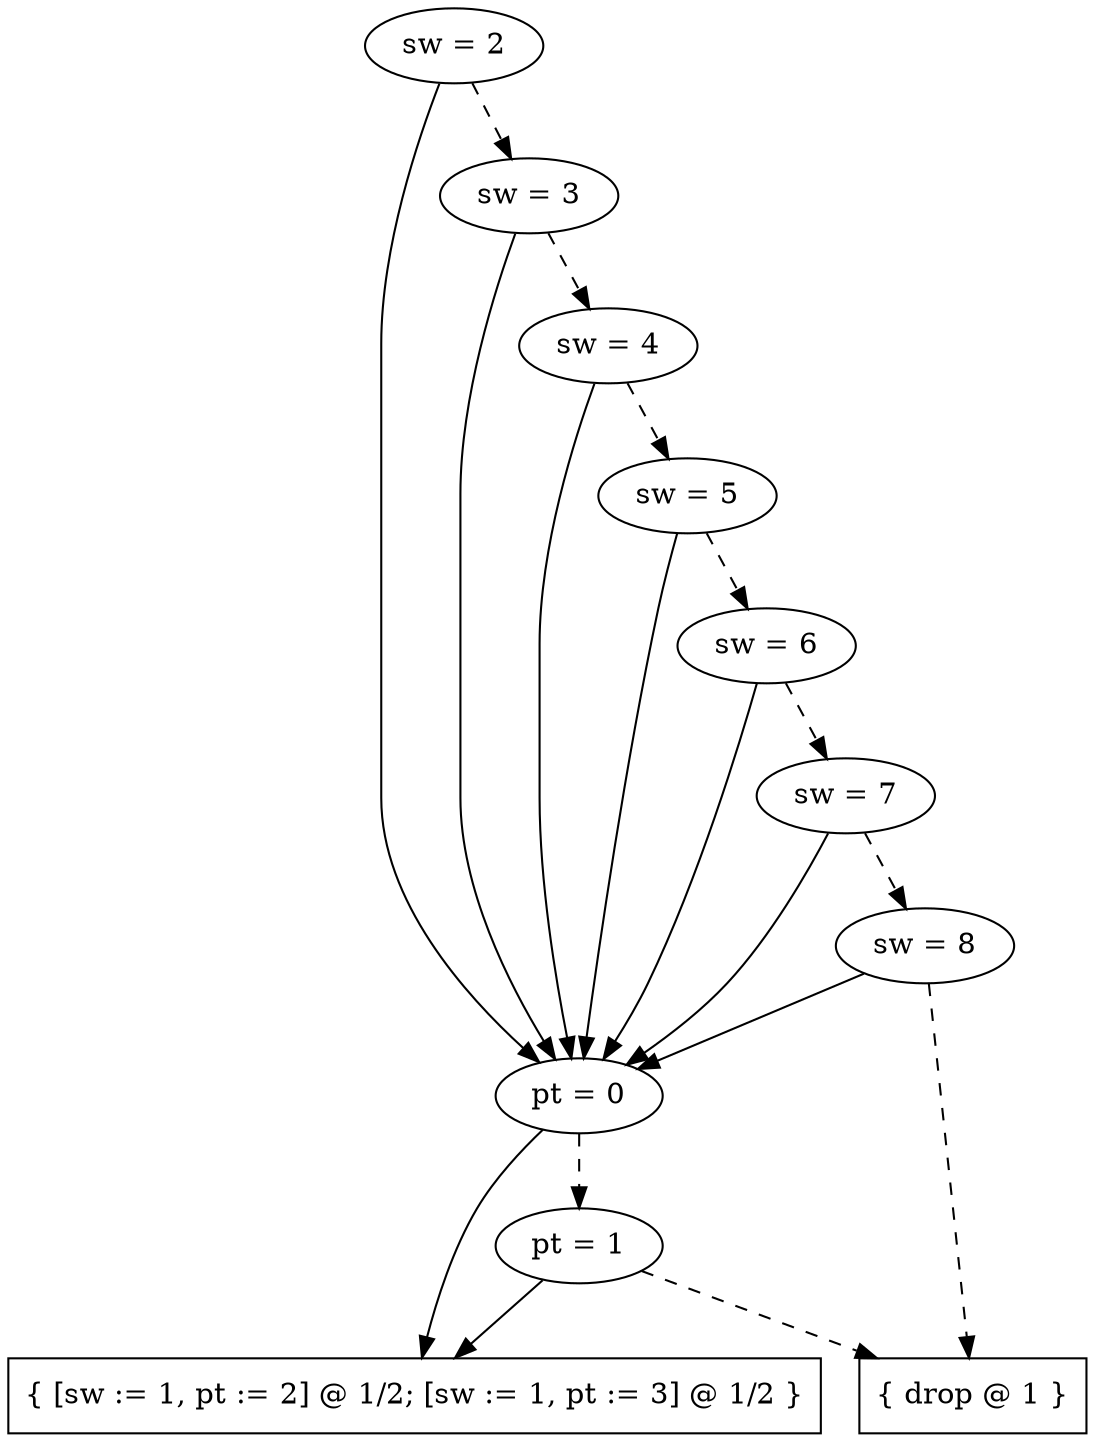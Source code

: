 digraph tdk {
801 [label="sw = 2"];
801 -> 770;
801 -> 799 [style="dashed"];
770 [label="pt = 0"];
770 -> 691;
770 -> 720 [style="dashed"];
691 [shape=box label="{ [sw := 1, pt := 2] @ 1/2; [sw := 1, pt := 3] @ 1/2 }"];
720 [label="pt = 1"];
720 -> 691;
720 -> 0 [style="dashed"];
0 [shape=box label="{ drop @ 1 }"];
799 [label="sw = 3"];
799 -> 770;
799 -> 797 [style="dashed"];
797 [label="sw = 4"];
797 -> 770;
797 -> 795 [style="dashed"];
795 [label="sw = 5"];
795 -> 770;
795 -> 793 [style="dashed"];
793 [label="sw = 6"];
793 -> 770;
793 -> 791 [style="dashed"];
791 [label="sw = 7"];
791 -> 770;
791 -> 789 [style="dashed"];
789 [label="sw = 8"];
789 -> 770;
789 -> 0 [style="dashed"];
{rank=same; 797 ;}
{rank=same; 720 ;}
{rank=same; 795 ;}
{rank=same; 799 ;}
{rank=same; 801 ;}
{rank=same; 791 ;}
{rank=same; 789 ;}
{rank=same; 793 ;}
{rank=same; 770 ;}
}
